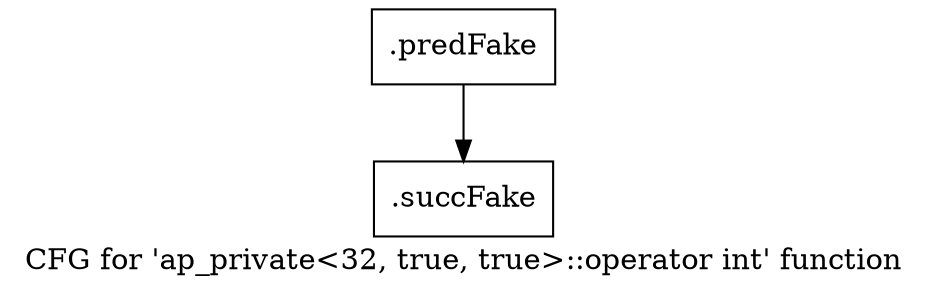 digraph "CFG for 'ap_private\<32, true, true\>::operator int' function" {
	label="CFG for 'ap_private\<32, true, true\>::operator int' function";

	Node0x46db7c0 [shape=record,filename="",linenumber="",label="{.predFake}"];
	Node0x46db7c0 -> Node0x47e64f0[ callList="" memoryops="" filename="/media/miguel/NewVolume/Linux/Xilinx/Vitis_HLS/2020.2/include/etc/ap_private.h" execusionnum="18"];
	Node0x47e64f0 [shape=record,filename="/media/miguel/NewVolume/Linux/Xilinx/Vitis_HLS/2020.2/include/etc/ap_private.h",linenumber="1930",label="{.succFake}"];
}
